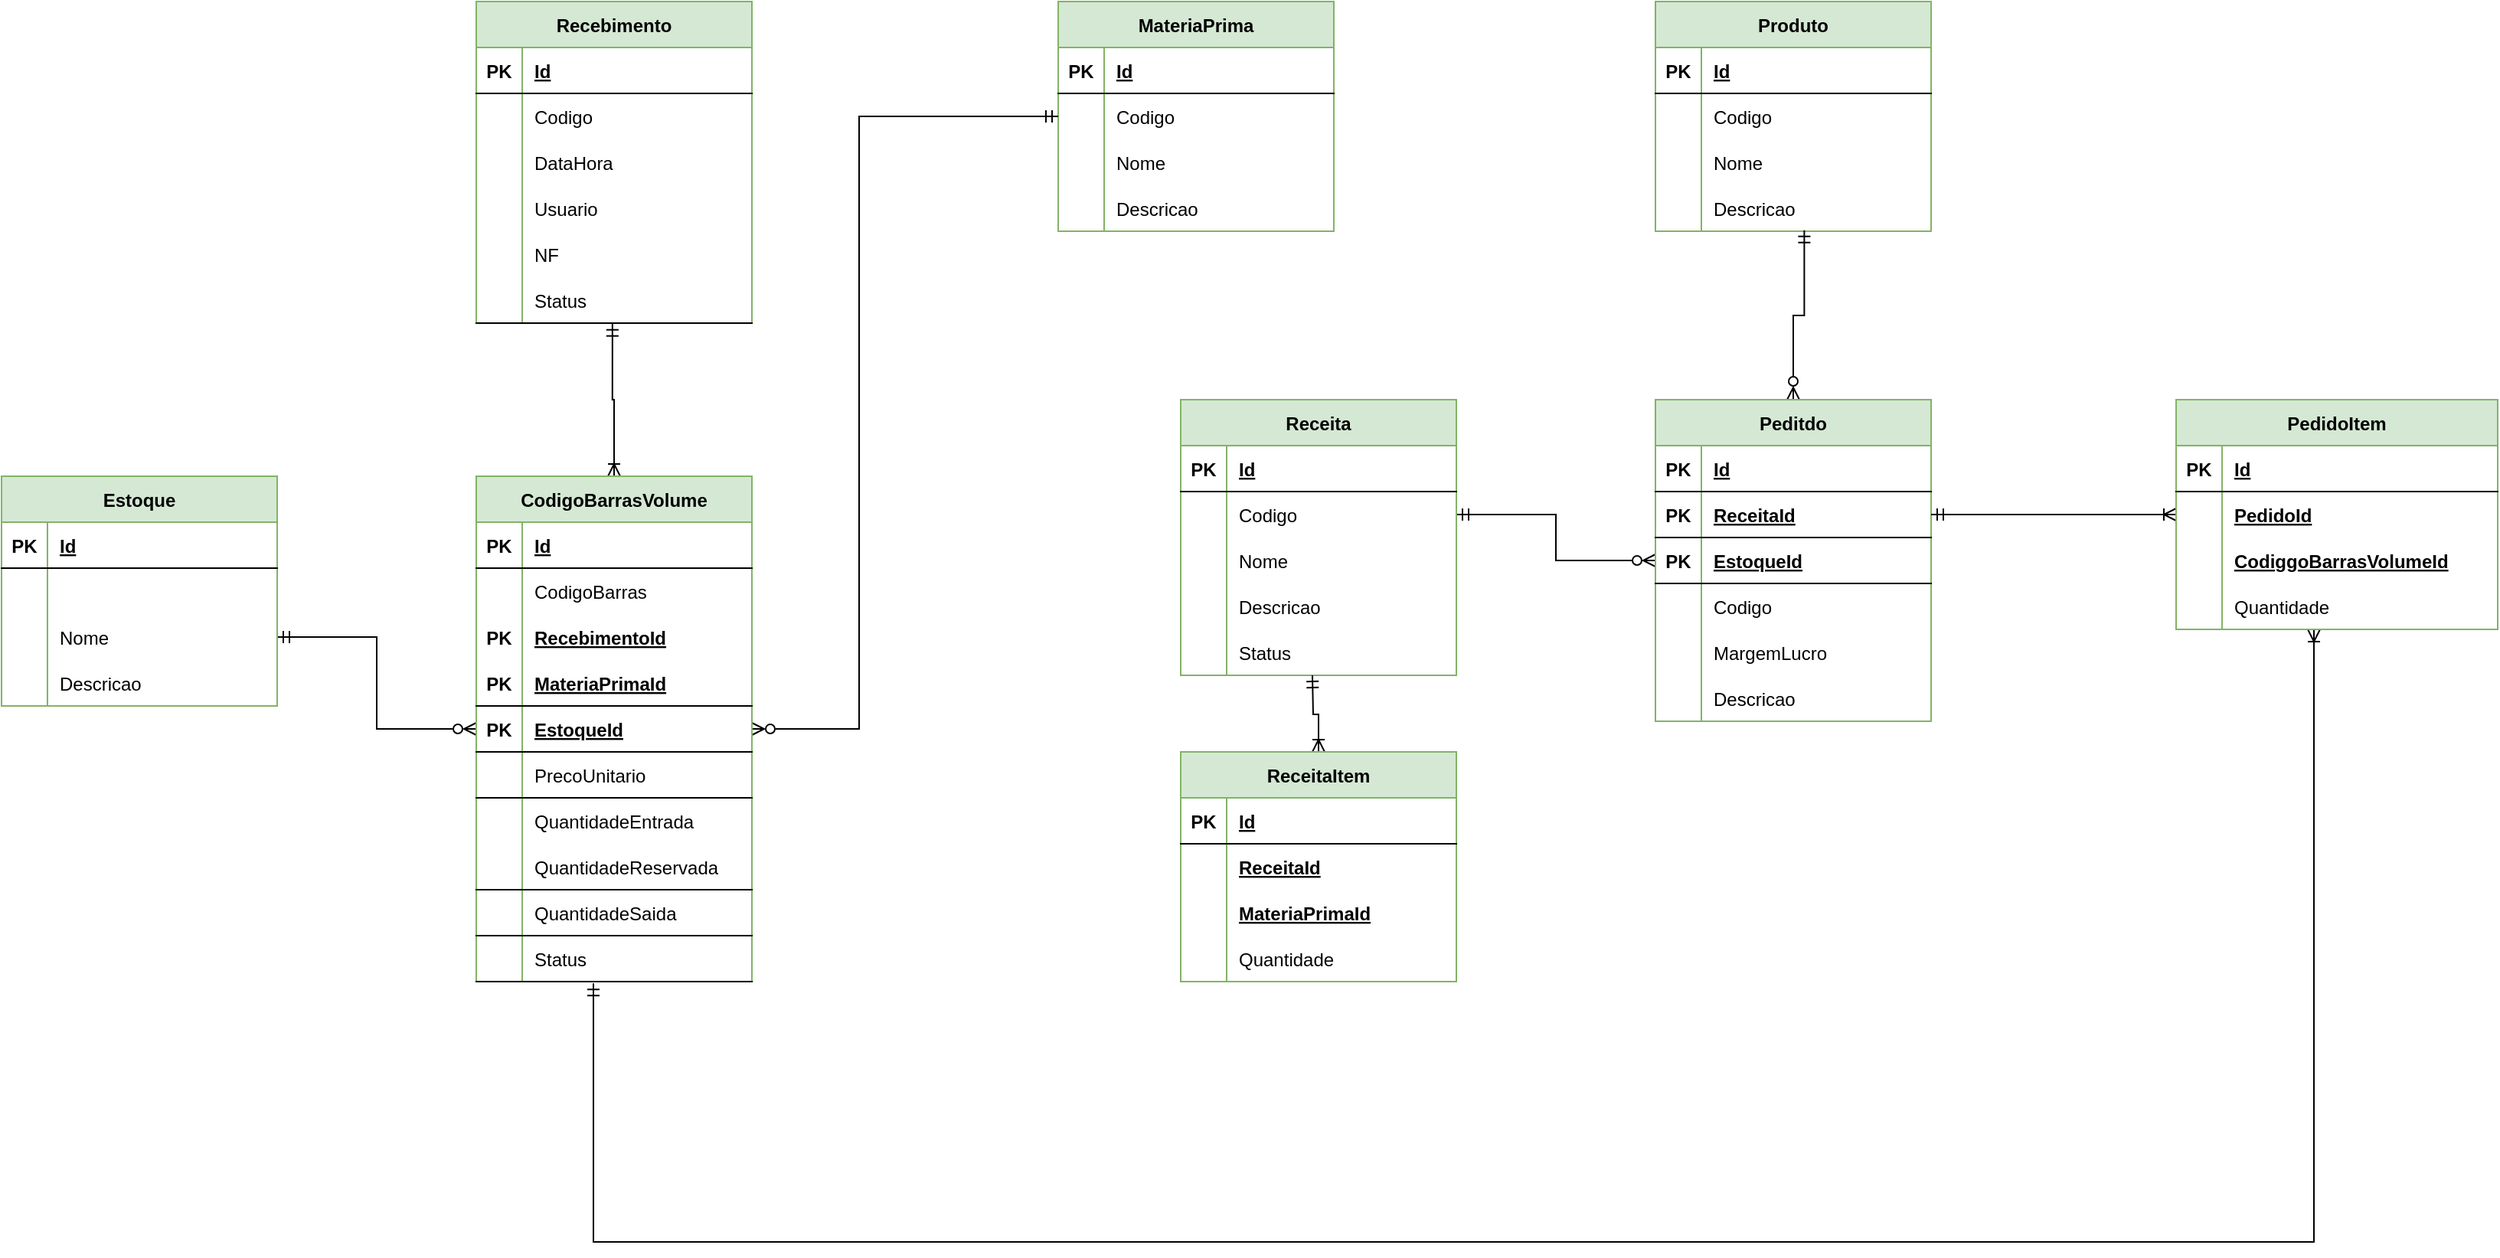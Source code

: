 <mxfile version="20.8.10" type="device"><diagram name="Página-1" id="OCZ-7XqO5Whtsi0LGMfR"><mxGraphModel dx="1816" dy="582" grid="1" gridSize="10" guides="1" tooltips="1" connect="1" arrows="1" fold="1" page="1" pageScale="1" pageWidth="827" pageHeight="1169" math="0" shadow="0"><root><mxCell id="0"/><mxCell id="1" parent="0"/><mxCell id="h-wxwHhQDSW0hP_2C2gM-2" value="MateriaPrima" style="shape=table;startSize=30;container=1;collapsible=1;childLayout=tableLayout;fixedRows=1;rowLines=0;fontStyle=1;align=center;resizeLast=1;fillColor=#d5e8d4;strokeColor=#82b366;" vertex="1" parent="1"><mxGeometry x="40" y="200" width="180" height="150" as="geometry"/></mxCell><mxCell id="h-wxwHhQDSW0hP_2C2gM-3" value="" style="shape=tableRow;horizontal=0;startSize=0;swimlaneHead=0;swimlaneBody=0;fillColor=none;collapsible=0;dropTarget=0;points=[[0,0.5],[1,0.5]];portConstraint=eastwest;top=0;left=0;right=0;bottom=1;" vertex="1" parent="h-wxwHhQDSW0hP_2C2gM-2"><mxGeometry y="30" width="180" height="30" as="geometry"/></mxCell><mxCell id="h-wxwHhQDSW0hP_2C2gM-4" value="PK" style="shape=partialRectangle;connectable=0;fillColor=none;top=0;left=0;bottom=0;right=0;fontStyle=1;overflow=hidden;" vertex="1" parent="h-wxwHhQDSW0hP_2C2gM-3"><mxGeometry width="30" height="30" as="geometry"><mxRectangle width="30" height="30" as="alternateBounds"/></mxGeometry></mxCell><mxCell id="h-wxwHhQDSW0hP_2C2gM-5" value="Id" style="shape=partialRectangle;connectable=0;fillColor=none;top=0;left=0;bottom=0;right=0;align=left;spacingLeft=6;fontStyle=5;overflow=hidden;" vertex="1" parent="h-wxwHhQDSW0hP_2C2gM-3"><mxGeometry x="30" width="150" height="30" as="geometry"><mxRectangle width="150" height="30" as="alternateBounds"/></mxGeometry></mxCell><mxCell id="h-wxwHhQDSW0hP_2C2gM-6" value="" style="shape=tableRow;horizontal=0;startSize=0;swimlaneHead=0;swimlaneBody=0;fillColor=none;collapsible=0;dropTarget=0;points=[[0,0.5],[1,0.5]];portConstraint=eastwest;top=0;left=0;right=0;bottom=0;" vertex="1" parent="h-wxwHhQDSW0hP_2C2gM-2"><mxGeometry y="60" width="180" height="30" as="geometry"/></mxCell><mxCell id="h-wxwHhQDSW0hP_2C2gM-7" value="" style="shape=partialRectangle;connectable=0;fillColor=none;top=0;left=0;bottom=0;right=0;editable=1;overflow=hidden;" vertex="1" parent="h-wxwHhQDSW0hP_2C2gM-6"><mxGeometry width="30" height="30" as="geometry"><mxRectangle width="30" height="30" as="alternateBounds"/></mxGeometry></mxCell><mxCell id="h-wxwHhQDSW0hP_2C2gM-8" value="Codigo" style="shape=partialRectangle;connectable=0;fillColor=none;top=0;left=0;bottom=0;right=0;align=left;spacingLeft=6;overflow=hidden;" vertex="1" parent="h-wxwHhQDSW0hP_2C2gM-6"><mxGeometry x="30" width="150" height="30" as="geometry"><mxRectangle width="150" height="30" as="alternateBounds"/></mxGeometry></mxCell><mxCell id="h-wxwHhQDSW0hP_2C2gM-9" value="" style="shape=tableRow;horizontal=0;startSize=0;swimlaneHead=0;swimlaneBody=0;fillColor=none;collapsible=0;dropTarget=0;points=[[0,0.5],[1,0.5]];portConstraint=eastwest;top=0;left=0;right=0;bottom=0;" vertex="1" parent="h-wxwHhQDSW0hP_2C2gM-2"><mxGeometry y="90" width="180" height="30" as="geometry"/></mxCell><mxCell id="h-wxwHhQDSW0hP_2C2gM-10" value="" style="shape=partialRectangle;connectable=0;fillColor=none;top=0;left=0;bottom=0;right=0;editable=1;overflow=hidden;" vertex="1" parent="h-wxwHhQDSW0hP_2C2gM-9"><mxGeometry width="30" height="30" as="geometry"><mxRectangle width="30" height="30" as="alternateBounds"/></mxGeometry></mxCell><mxCell id="h-wxwHhQDSW0hP_2C2gM-11" value="Nome" style="shape=partialRectangle;connectable=0;fillColor=none;top=0;left=0;bottom=0;right=0;align=left;spacingLeft=6;overflow=hidden;" vertex="1" parent="h-wxwHhQDSW0hP_2C2gM-9"><mxGeometry x="30" width="150" height="30" as="geometry"><mxRectangle width="150" height="30" as="alternateBounds"/></mxGeometry></mxCell><mxCell id="h-wxwHhQDSW0hP_2C2gM-12" value="" style="shape=tableRow;horizontal=0;startSize=0;swimlaneHead=0;swimlaneBody=0;fillColor=none;collapsible=0;dropTarget=0;points=[[0,0.5],[1,0.5]];portConstraint=eastwest;top=0;left=0;right=0;bottom=0;" vertex="1" parent="h-wxwHhQDSW0hP_2C2gM-2"><mxGeometry y="120" width="180" height="30" as="geometry"/></mxCell><mxCell id="h-wxwHhQDSW0hP_2C2gM-13" value="" style="shape=partialRectangle;connectable=0;fillColor=none;top=0;left=0;bottom=0;right=0;editable=1;overflow=hidden;" vertex="1" parent="h-wxwHhQDSW0hP_2C2gM-12"><mxGeometry width="30" height="30" as="geometry"><mxRectangle width="30" height="30" as="alternateBounds"/></mxGeometry></mxCell><mxCell id="h-wxwHhQDSW0hP_2C2gM-14" value="Descricao" style="shape=partialRectangle;connectable=0;fillColor=none;top=0;left=0;bottom=0;right=0;align=left;spacingLeft=6;overflow=hidden;" vertex="1" parent="h-wxwHhQDSW0hP_2C2gM-12"><mxGeometry x="30" width="150" height="30" as="geometry"><mxRectangle width="150" height="30" as="alternateBounds"/></mxGeometry></mxCell><mxCell id="h-wxwHhQDSW0hP_2C2gM-15" value="Produto" style="shape=table;startSize=30;container=1;collapsible=1;childLayout=tableLayout;fixedRows=1;rowLines=0;fontStyle=1;align=center;resizeLast=1;fillColor=#d5e8d4;strokeColor=#82b366;" vertex="1" parent="1"><mxGeometry x="430" y="200" width="180" height="150" as="geometry"/></mxCell><mxCell id="h-wxwHhQDSW0hP_2C2gM-16" value="" style="shape=tableRow;horizontal=0;startSize=0;swimlaneHead=0;swimlaneBody=0;fillColor=none;collapsible=0;dropTarget=0;points=[[0,0.5],[1,0.5]];portConstraint=eastwest;top=0;left=0;right=0;bottom=1;" vertex="1" parent="h-wxwHhQDSW0hP_2C2gM-15"><mxGeometry y="30" width="180" height="30" as="geometry"/></mxCell><mxCell id="h-wxwHhQDSW0hP_2C2gM-17" value="PK" style="shape=partialRectangle;connectable=0;fillColor=none;top=0;left=0;bottom=0;right=0;fontStyle=1;overflow=hidden;" vertex="1" parent="h-wxwHhQDSW0hP_2C2gM-16"><mxGeometry width="30" height="30" as="geometry"><mxRectangle width="30" height="30" as="alternateBounds"/></mxGeometry></mxCell><mxCell id="h-wxwHhQDSW0hP_2C2gM-18" value="Id" style="shape=partialRectangle;connectable=0;fillColor=none;top=0;left=0;bottom=0;right=0;align=left;spacingLeft=6;fontStyle=5;overflow=hidden;" vertex="1" parent="h-wxwHhQDSW0hP_2C2gM-16"><mxGeometry x="30" width="150" height="30" as="geometry"><mxRectangle width="150" height="30" as="alternateBounds"/></mxGeometry></mxCell><mxCell id="h-wxwHhQDSW0hP_2C2gM-19" value="" style="shape=tableRow;horizontal=0;startSize=0;swimlaneHead=0;swimlaneBody=0;fillColor=none;collapsible=0;dropTarget=0;points=[[0,0.5],[1,0.5]];portConstraint=eastwest;top=0;left=0;right=0;bottom=0;" vertex="1" parent="h-wxwHhQDSW0hP_2C2gM-15"><mxGeometry y="60" width="180" height="30" as="geometry"/></mxCell><mxCell id="h-wxwHhQDSW0hP_2C2gM-20" value="" style="shape=partialRectangle;connectable=0;fillColor=none;top=0;left=0;bottom=0;right=0;editable=1;overflow=hidden;" vertex="1" parent="h-wxwHhQDSW0hP_2C2gM-19"><mxGeometry width="30" height="30" as="geometry"><mxRectangle width="30" height="30" as="alternateBounds"/></mxGeometry></mxCell><mxCell id="h-wxwHhQDSW0hP_2C2gM-21" value="Codigo" style="shape=partialRectangle;connectable=0;fillColor=none;top=0;left=0;bottom=0;right=0;align=left;spacingLeft=6;overflow=hidden;" vertex="1" parent="h-wxwHhQDSW0hP_2C2gM-19"><mxGeometry x="30" width="150" height="30" as="geometry"><mxRectangle width="150" height="30" as="alternateBounds"/></mxGeometry></mxCell><mxCell id="h-wxwHhQDSW0hP_2C2gM-22" value="" style="shape=tableRow;horizontal=0;startSize=0;swimlaneHead=0;swimlaneBody=0;fillColor=none;collapsible=0;dropTarget=0;points=[[0,0.5],[1,0.5]];portConstraint=eastwest;top=0;left=0;right=0;bottom=0;" vertex="1" parent="h-wxwHhQDSW0hP_2C2gM-15"><mxGeometry y="90" width="180" height="30" as="geometry"/></mxCell><mxCell id="h-wxwHhQDSW0hP_2C2gM-23" value="" style="shape=partialRectangle;connectable=0;fillColor=none;top=0;left=0;bottom=0;right=0;editable=1;overflow=hidden;" vertex="1" parent="h-wxwHhQDSW0hP_2C2gM-22"><mxGeometry width="30" height="30" as="geometry"><mxRectangle width="30" height="30" as="alternateBounds"/></mxGeometry></mxCell><mxCell id="h-wxwHhQDSW0hP_2C2gM-24" value="Nome" style="shape=partialRectangle;connectable=0;fillColor=none;top=0;left=0;bottom=0;right=0;align=left;spacingLeft=6;overflow=hidden;" vertex="1" parent="h-wxwHhQDSW0hP_2C2gM-22"><mxGeometry x="30" width="150" height="30" as="geometry"><mxRectangle width="150" height="30" as="alternateBounds"/></mxGeometry></mxCell><mxCell id="h-wxwHhQDSW0hP_2C2gM-25" value="" style="shape=tableRow;horizontal=0;startSize=0;swimlaneHead=0;swimlaneBody=0;fillColor=none;collapsible=0;dropTarget=0;points=[[0,0.5],[1,0.5]];portConstraint=eastwest;top=0;left=0;right=0;bottom=0;" vertex="1" parent="h-wxwHhQDSW0hP_2C2gM-15"><mxGeometry y="120" width="180" height="30" as="geometry"/></mxCell><mxCell id="h-wxwHhQDSW0hP_2C2gM-26" value="" style="shape=partialRectangle;connectable=0;fillColor=none;top=0;left=0;bottom=0;right=0;editable=1;overflow=hidden;" vertex="1" parent="h-wxwHhQDSW0hP_2C2gM-25"><mxGeometry width="30" height="30" as="geometry"><mxRectangle width="30" height="30" as="alternateBounds"/></mxGeometry></mxCell><mxCell id="h-wxwHhQDSW0hP_2C2gM-27" value="Descricao" style="shape=partialRectangle;connectable=0;fillColor=none;top=0;left=0;bottom=0;right=0;align=left;spacingLeft=6;overflow=hidden;" vertex="1" parent="h-wxwHhQDSW0hP_2C2gM-25"><mxGeometry x="30" width="150" height="30" as="geometry"><mxRectangle width="150" height="30" as="alternateBounds"/></mxGeometry></mxCell><mxCell id="h-wxwHhQDSW0hP_2C2gM-41" style="edgeStyle=orthogonalEdgeStyle;rounded=0;orthogonalLoop=1;jettySize=auto;html=1;entryX=0.54;entryY=0.978;entryDx=0;entryDy=0;entryPerimeter=0;endArrow=ERmandOne;endFill=0;startArrow=ERzeroToMany;startFill=0;" edge="1" parent="1" source="h-wxwHhQDSW0hP_2C2gM-28" target="h-wxwHhQDSW0hP_2C2gM-25"><mxGeometry relative="1" as="geometry"/></mxCell><mxCell id="h-wxwHhQDSW0hP_2C2gM-210" style="edgeStyle=orthogonalEdgeStyle;rounded=0;orthogonalLoop=1;jettySize=auto;html=1;entryX=1;entryY=0.5;entryDx=0;entryDy=0;startArrow=ERzeroToMany;startFill=0;endArrow=ERmandOne;endFill=0;" edge="1" parent="1" source="h-wxwHhQDSW0hP_2C2gM-28" target="h-wxwHhQDSW0hP_2C2gM-77"><mxGeometry relative="1" as="geometry"/></mxCell><mxCell id="h-wxwHhQDSW0hP_2C2gM-28" value="Peditdo" style="shape=table;startSize=30;container=1;collapsible=1;childLayout=tableLayout;fixedRows=1;rowLines=0;fontStyle=1;align=center;resizeLast=1;fillColor=#d5e8d4;strokeColor=#82b366;" vertex="1" parent="1"><mxGeometry x="430" y="460" width="180" height="210" as="geometry"/></mxCell><mxCell id="h-wxwHhQDSW0hP_2C2gM-29" value="" style="shape=tableRow;horizontal=0;startSize=0;swimlaneHead=0;swimlaneBody=0;fillColor=none;collapsible=0;dropTarget=0;points=[[0,0.5],[1,0.5]];portConstraint=eastwest;top=0;left=0;right=0;bottom=1;" vertex="1" parent="h-wxwHhQDSW0hP_2C2gM-28"><mxGeometry y="30" width="180" height="30" as="geometry"/></mxCell><mxCell id="h-wxwHhQDSW0hP_2C2gM-30" value="PK" style="shape=partialRectangle;connectable=0;fillColor=none;top=0;left=0;bottom=0;right=0;fontStyle=1;overflow=hidden;" vertex="1" parent="h-wxwHhQDSW0hP_2C2gM-29"><mxGeometry width="30" height="30" as="geometry"><mxRectangle width="30" height="30" as="alternateBounds"/></mxGeometry></mxCell><mxCell id="h-wxwHhQDSW0hP_2C2gM-31" value="Id" style="shape=partialRectangle;connectable=0;fillColor=none;top=0;left=0;bottom=0;right=0;align=left;spacingLeft=6;fontStyle=5;overflow=hidden;" vertex="1" parent="h-wxwHhQDSW0hP_2C2gM-29"><mxGeometry x="30" width="150" height="30" as="geometry"><mxRectangle width="150" height="30" as="alternateBounds"/></mxGeometry></mxCell><mxCell id="h-wxwHhQDSW0hP_2C2gM-207" value="" style="shape=tableRow;horizontal=0;startSize=0;swimlaneHead=0;swimlaneBody=0;fillColor=none;collapsible=0;dropTarget=0;points=[[0,0.5],[1,0.5]];portConstraint=eastwest;top=0;left=0;right=0;bottom=1;" vertex="1" parent="h-wxwHhQDSW0hP_2C2gM-28"><mxGeometry y="60" width="180" height="30" as="geometry"/></mxCell><mxCell id="h-wxwHhQDSW0hP_2C2gM-208" value="PK" style="shape=partialRectangle;connectable=0;fillColor=none;top=0;left=0;bottom=0;right=0;fontStyle=1;overflow=hidden;" vertex="1" parent="h-wxwHhQDSW0hP_2C2gM-207"><mxGeometry width="30" height="30" as="geometry"><mxRectangle width="30" height="30" as="alternateBounds"/></mxGeometry></mxCell><mxCell id="h-wxwHhQDSW0hP_2C2gM-209" value="ReceitaId" style="shape=partialRectangle;connectable=0;fillColor=none;top=0;left=0;bottom=0;right=0;align=left;spacingLeft=6;fontStyle=5;overflow=hidden;" vertex="1" parent="h-wxwHhQDSW0hP_2C2gM-207"><mxGeometry x="30" width="150" height="30" as="geometry"><mxRectangle width="150" height="30" as="alternateBounds"/></mxGeometry></mxCell><mxCell id="h-wxwHhQDSW0hP_2C2gM-212" value="" style="shape=tableRow;horizontal=0;startSize=0;swimlaneHead=0;swimlaneBody=0;fillColor=none;collapsible=0;dropTarget=0;points=[[0,0.5],[1,0.5]];portConstraint=eastwest;top=0;left=0;right=0;bottom=1;" vertex="1" parent="h-wxwHhQDSW0hP_2C2gM-28"><mxGeometry y="90" width="180" height="30" as="geometry"/></mxCell><mxCell id="h-wxwHhQDSW0hP_2C2gM-213" value="PK" style="shape=partialRectangle;connectable=0;fillColor=none;top=0;left=0;bottom=0;right=0;fontStyle=1;overflow=hidden;" vertex="1" parent="h-wxwHhQDSW0hP_2C2gM-212"><mxGeometry width="30" height="30" as="geometry"><mxRectangle width="30" height="30" as="alternateBounds"/></mxGeometry></mxCell><mxCell id="h-wxwHhQDSW0hP_2C2gM-214" value="EstoqueId" style="shape=partialRectangle;connectable=0;fillColor=none;top=0;left=0;bottom=0;right=0;align=left;spacingLeft=6;fontStyle=5;overflow=hidden;" vertex="1" parent="h-wxwHhQDSW0hP_2C2gM-212"><mxGeometry x="30" width="150" height="30" as="geometry"><mxRectangle width="150" height="30" as="alternateBounds"/></mxGeometry></mxCell><mxCell id="h-wxwHhQDSW0hP_2C2gM-32" value="" style="shape=tableRow;horizontal=0;startSize=0;swimlaneHead=0;swimlaneBody=0;fillColor=none;collapsible=0;dropTarget=0;points=[[0,0.5],[1,0.5]];portConstraint=eastwest;top=0;left=0;right=0;bottom=0;" vertex="1" parent="h-wxwHhQDSW0hP_2C2gM-28"><mxGeometry y="120" width="180" height="30" as="geometry"/></mxCell><mxCell id="h-wxwHhQDSW0hP_2C2gM-33" value="" style="shape=partialRectangle;connectable=0;fillColor=none;top=0;left=0;bottom=0;right=0;editable=1;overflow=hidden;" vertex="1" parent="h-wxwHhQDSW0hP_2C2gM-32"><mxGeometry width="30" height="30" as="geometry"><mxRectangle width="30" height="30" as="alternateBounds"/></mxGeometry></mxCell><mxCell id="h-wxwHhQDSW0hP_2C2gM-34" value="Codigo" style="shape=partialRectangle;connectable=0;fillColor=none;top=0;left=0;bottom=0;right=0;align=left;spacingLeft=6;overflow=hidden;" vertex="1" parent="h-wxwHhQDSW0hP_2C2gM-32"><mxGeometry x="30" width="150" height="30" as="geometry"><mxRectangle width="150" height="30" as="alternateBounds"/></mxGeometry></mxCell><mxCell id="h-wxwHhQDSW0hP_2C2gM-35" value="" style="shape=tableRow;horizontal=0;startSize=0;swimlaneHead=0;swimlaneBody=0;fillColor=none;collapsible=0;dropTarget=0;points=[[0,0.5],[1,0.5]];portConstraint=eastwest;top=0;left=0;right=0;bottom=0;" vertex="1" parent="h-wxwHhQDSW0hP_2C2gM-28"><mxGeometry y="150" width="180" height="30" as="geometry"/></mxCell><mxCell id="h-wxwHhQDSW0hP_2C2gM-36" value="" style="shape=partialRectangle;connectable=0;fillColor=none;top=0;left=0;bottom=0;right=0;editable=1;overflow=hidden;" vertex="1" parent="h-wxwHhQDSW0hP_2C2gM-35"><mxGeometry width="30" height="30" as="geometry"><mxRectangle width="30" height="30" as="alternateBounds"/></mxGeometry></mxCell><mxCell id="h-wxwHhQDSW0hP_2C2gM-37" value="MargemLucro" style="shape=partialRectangle;connectable=0;fillColor=none;top=0;left=0;bottom=0;right=0;align=left;spacingLeft=6;overflow=hidden;" vertex="1" parent="h-wxwHhQDSW0hP_2C2gM-35"><mxGeometry x="30" width="150" height="30" as="geometry"><mxRectangle width="150" height="30" as="alternateBounds"/></mxGeometry></mxCell><mxCell id="h-wxwHhQDSW0hP_2C2gM-38" value="" style="shape=tableRow;horizontal=0;startSize=0;swimlaneHead=0;swimlaneBody=0;fillColor=none;collapsible=0;dropTarget=0;points=[[0,0.5],[1,0.5]];portConstraint=eastwest;top=0;left=0;right=0;bottom=0;" vertex="1" parent="h-wxwHhQDSW0hP_2C2gM-28"><mxGeometry y="180" width="180" height="30" as="geometry"/></mxCell><mxCell id="h-wxwHhQDSW0hP_2C2gM-39" value="" style="shape=partialRectangle;connectable=0;fillColor=none;top=0;left=0;bottom=0;right=0;editable=1;overflow=hidden;" vertex="1" parent="h-wxwHhQDSW0hP_2C2gM-38"><mxGeometry width="30" height="30" as="geometry"><mxRectangle width="30" height="30" as="alternateBounds"/></mxGeometry></mxCell><mxCell id="h-wxwHhQDSW0hP_2C2gM-40" value="Descricao" style="shape=partialRectangle;connectable=0;fillColor=none;top=0;left=0;bottom=0;right=0;align=left;spacingLeft=6;overflow=hidden;" vertex="1" parent="h-wxwHhQDSW0hP_2C2gM-38"><mxGeometry x="30" width="150" height="30" as="geometry"><mxRectangle width="150" height="30" as="alternateBounds"/></mxGeometry></mxCell><mxCell id="h-wxwHhQDSW0hP_2C2gM-216" style="edgeStyle=orthogonalEdgeStyle;rounded=0;orthogonalLoop=1;jettySize=auto;html=1;startArrow=ERoneToMany;startFill=0;endArrow=ERmandOne;endFill=0;" edge="1" parent="1" source="h-wxwHhQDSW0hP_2C2gM-43" target="h-wxwHhQDSW0hP_2C2gM-207"><mxGeometry relative="1" as="geometry"/></mxCell><mxCell id="h-wxwHhQDSW0hP_2C2gM-217" style="edgeStyle=orthogonalEdgeStyle;rounded=0;orthogonalLoop=1;jettySize=auto;html=1;entryX=0.425;entryY=1.037;entryDx=0;entryDy=0;entryPerimeter=0;startArrow=ERoneToMany;startFill=0;endArrow=ERmandOne;endFill=0;" edge="1" parent="1" source="h-wxwHhQDSW0hP_2C2gM-43" target="h-wxwHhQDSW0hP_2C2gM-119"><mxGeometry relative="1" as="geometry"><Array as="points"><mxPoint x="860" y="1010"/><mxPoint x="-264" y="1010"/></Array></mxGeometry></mxCell><mxCell id="h-wxwHhQDSW0hP_2C2gM-43" value="PedidoItem" style="shape=table;startSize=30;container=1;collapsible=1;childLayout=tableLayout;fixedRows=1;rowLines=0;fontStyle=1;align=center;resizeLast=1;fillColor=#d5e8d4;strokeColor=#82b366;" vertex="1" parent="1"><mxGeometry x="770" y="460" width="210" height="150" as="geometry"/></mxCell><mxCell id="h-wxwHhQDSW0hP_2C2gM-44" value="" style="shape=tableRow;horizontal=0;startSize=0;swimlaneHead=0;swimlaneBody=0;fillColor=none;collapsible=0;dropTarget=0;points=[[0,0.5],[1,0.5]];portConstraint=eastwest;top=0;left=0;right=0;bottom=1;" vertex="1" parent="h-wxwHhQDSW0hP_2C2gM-43"><mxGeometry y="30" width="210" height="30" as="geometry"/></mxCell><mxCell id="h-wxwHhQDSW0hP_2C2gM-45" value="PK" style="shape=partialRectangle;connectable=0;fillColor=none;top=0;left=0;bottom=0;right=0;fontStyle=1;overflow=hidden;" vertex="1" parent="h-wxwHhQDSW0hP_2C2gM-44"><mxGeometry width="30" height="30" as="geometry"><mxRectangle width="30" height="30" as="alternateBounds"/></mxGeometry></mxCell><mxCell id="h-wxwHhQDSW0hP_2C2gM-46" value="Id" style="shape=partialRectangle;connectable=0;fillColor=none;top=0;left=0;bottom=0;right=0;align=left;spacingLeft=6;fontStyle=5;overflow=hidden;" vertex="1" parent="h-wxwHhQDSW0hP_2C2gM-44"><mxGeometry x="30" width="180" height="30" as="geometry"><mxRectangle width="180" height="30" as="alternateBounds"/></mxGeometry></mxCell><mxCell id="h-wxwHhQDSW0hP_2C2gM-47" value="" style="shape=tableRow;horizontal=0;startSize=0;swimlaneHead=0;swimlaneBody=0;fillColor=none;collapsible=0;dropTarget=0;points=[[0,0.5],[1,0.5]];portConstraint=eastwest;top=0;left=0;right=0;bottom=0;" vertex="1" parent="h-wxwHhQDSW0hP_2C2gM-43"><mxGeometry y="60" width="210" height="30" as="geometry"/></mxCell><mxCell id="h-wxwHhQDSW0hP_2C2gM-48" value="" style="shape=partialRectangle;connectable=0;fillColor=none;top=0;left=0;bottom=0;right=0;editable=1;overflow=hidden;" vertex="1" parent="h-wxwHhQDSW0hP_2C2gM-47"><mxGeometry width="30" height="30" as="geometry"><mxRectangle width="30" height="30" as="alternateBounds"/></mxGeometry></mxCell><mxCell id="h-wxwHhQDSW0hP_2C2gM-49" value="PedidoId" style="shape=partialRectangle;connectable=0;fillColor=none;top=0;left=0;bottom=0;right=0;align=left;spacingLeft=6;overflow=hidden;fontStyle=5" vertex="1" parent="h-wxwHhQDSW0hP_2C2gM-47"><mxGeometry x="30" width="180" height="30" as="geometry"><mxRectangle width="180" height="30" as="alternateBounds"/></mxGeometry></mxCell><mxCell id="h-wxwHhQDSW0hP_2C2gM-50" value="" style="shape=tableRow;horizontal=0;startSize=0;swimlaneHead=0;swimlaneBody=0;fillColor=none;collapsible=0;dropTarget=0;points=[[0,0.5],[1,0.5]];portConstraint=eastwest;top=0;left=0;right=0;bottom=0;" vertex="1" parent="h-wxwHhQDSW0hP_2C2gM-43"><mxGeometry y="90" width="210" height="30" as="geometry"/></mxCell><mxCell id="h-wxwHhQDSW0hP_2C2gM-51" value="" style="shape=partialRectangle;connectable=0;fillColor=none;top=0;left=0;bottom=0;right=0;editable=1;overflow=hidden;" vertex="1" parent="h-wxwHhQDSW0hP_2C2gM-50"><mxGeometry width="30" height="30" as="geometry"><mxRectangle width="30" height="30" as="alternateBounds"/></mxGeometry></mxCell><mxCell id="h-wxwHhQDSW0hP_2C2gM-52" value="CodiggoBarrasVolumeId" style="shape=partialRectangle;connectable=0;fillColor=none;top=0;left=0;bottom=0;right=0;align=left;spacingLeft=6;overflow=hidden;fontStyle=5" vertex="1" parent="h-wxwHhQDSW0hP_2C2gM-50"><mxGeometry x="30" width="180" height="30" as="geometry"><mxRectangle width="180" height="30" as="alternateBounds"/></mxGeometry></mxCell><mxCell id="h-wxwHhQDSW0hP_2C2gM-53" value="" style="shape=tableRow;horizontal=0;startSize=0;swimlaneHead=0;swimlaneBody=0;fillColor=none;collapsible=0;dropTarget=0;points=[[0,0.5],[1,0.5]];portConstraint=eastwest;top=0;left=0;right=0;bottom=0;" vertex="1" parent="h-wxwHhQDSW0hP_2C2gM-43"><mxGeometry y="120" width="210" height="30" as="geometry"/></mxCell><mxCell id="h-wxwHhQDSW0hP_2C2gM-54" value="" style="shape=partialRectangle;connectable=0;fillColor=none;top=0;left=0;bottom=0;right=0;editable=1;overflow=hidden;" vertex="1" parent="h-wxwHhQDSW0hP_2C2gM-53"><mxGeometry width="30" height="30" as="geometry"><mxRectangle width="30" height="30" as="alternateBounds"/></mxGeometry></mxCell><mxCell id="h-wxwHhQDSW0hP_2C2gM-55" value="Quantidade" style="shape=partialRectangle;connectable=0;fillColor=none;top=0;left=0;bottom=0;right=0;align=left;spacingLeft=6;overflow=hidden;" vertex="1" parent="h-wxwHhQDSW0hP_2C2gM-53"><mxGeometry x="30" width="180" height="30" as="geometry"><mxRectangle width="180" height="30" as="alternateBounds"/></mxGeometry></mxCell><mxCell id="h-wxwHhQDSW0hP_2C2gM-60" value="Recebimento" style="shape=table;startSize=30;container=1;collapsible=1;childLayout=tableLayout;fixedRows=1;rowLines=0;fontStyle=1;align=center;resizeLast=1;fillColor=#d5e8d4;strokeColor=#82b366;" vertex="1" parent="1"><mxGeometry x="-340" y="200" width="180" height="210" as="geometry"><mxRectangle x="-340" y="200" width="120" height="30" as="alternateBounds"/></mxGeometry></mxCell><mxCell id="h-wxwHhQDSW0hP_2C2gM-61" value="" style="shape=tableRow;horizontal=0;startSize=0;swimlaneHead=0;swimlaneBody=0;fillColor=none;collapsible=0;dropTarget=0;points=[[0,0.5],[1,0.5]];portConstraint=eastwest;top=0;left=0;right=0;bottom=1;" vertex="1" parent="h-wxwHhQDSW0hP_2C2gM-60"><mxGeometry y="30" width="180" height="30" as="geometry"/></mxCell><mxCell id="h-wxwHhQDSW0hP_2C2gM-62" value="PK" style="shape=partialRectangle;connectable=0;fillColor=none;top=0;left=0;bottom=0;right=0;fontStyle=1;overflow=hidden;" vertex="1" parent="h-wxwHhQDSW0hP_2C2gM-61"><mxGeometry width="30" height="30" as="geometry"><mxRectangle width="30" height="30" as="alternateBounds"/></mxGeometry></mxCell><mxCell id="h-wxwHhQDSW0hP_2C2gM-63" value="Id" style="shape=partialRectangle;connectable=0;fillColor=none;top=0;left=0;bottom=0;right=0;align=left;spacingLeft=6;fontStyle=5;overflow=hidden;" vertex="1" parent="h-wxwHhQDSW0hP_2C2gM-61"><mxGeometry x="30" width="150" height="30" as="geometry"><mxRectangle width="150" height="30" as="alternateBounds"/></mxGeometry></mxCell><mxCell id="h-wxwHhQDSW0hP_2C2gM-64" value="" style="shape=tableRow;horizontal=0;startSize=0;swimlaneHead=0;swimlaneBody=0;fillColor=none;collapsible=0;dropTarget=0;points=[[0,0.5],[1,0.5]];portConstraint=eastwest;top=0;left=0;right=0;bottom=0;" vertex="1" parent="h-wxwHhQDSW0hP_2C2gM-60"><mxGeometry y="60" width="180" height="30" as="geometry"/></mxCell><mxCell id="h-wxwHhQDSW0hP_2C2gM-65" value="" style="shape=partialRectangle;connectable=0;fillColor=none;top=0;left=0;bottom=0;right=0;editable=1;overflow=hidden;" vertex="1" parent="h-wxwHhQDSW0hP_2C2gM-64"><mxGeometry width="30" height="30" as="geometry"><mxRectangle width="30" height="30" as="alternateBounds"/></mxGeometry></mxCell><mxCell id="h-wxwHhQDSW0hP_2C2gM-66" value="Codigo" style="shape=partialRectangle;connectable=0;fillColor=none;top=0;left=0;bottom=0;right=0;align=left;spacingLeft=6;overflow=hidden;" vertex="1" parent="h-wxwHhQDSW0hP_2C2gM-64"><mxGeometry x="30" width="150" height="30" as="geometry"><mxRectangle width="150" height="30" as="alternateBounds"/></mxGeometry></mxCell><mxCell id="h-wxwHhQDSW0hP_2C2gM-67" value="" style="shape=tableRow;horizontal=0;startSize=0;swimlaneHead=0;swimlaneBody=0;fillColor=none;collapsible=0;dropTarget=0;points=[[0,0.5],[1,0.5]];portConstraint=eastwest;top=0;left=0;right=0;bottom=0;" vertex="1" parent="h-wxwHhQDSW0hP_2C2gM-60"><mxGeometry y="90" width="180" height="30" as="geometry"/></mxCell><mxCell id="h-wxwHhQDSW0hP_2C2gM-68" value="" style="shape=partialRectangle;connectable=0;fillColor=none;top=0;left=0;bottom=0;right=0;editable=1;overflow=hidden;" vertex="1" parent="h-wxwHhQDSW0hP_2C2gM-67"><mxGeometry width="30" height="30" as="geometry"><mxRectangle width="30" height="30" as="alternateBounds"/></mxGeometry></mxCell><mxCell id="h-wxwHhQDSW0hP_2C2gM-69" value="DataHora" style="shape=partialRectangle;connectable=0;fillColor=none;top=0;left=0;bottom=0;right=0;align=left;spacingLeft=6;overflow=hidden;" vertex="1" parent="h-wxwHhQDSW0hP_2C2gM-67"><mxGeometry x="30" width="150" height="30" as="geometry"><mxRectangle width="150" height="30" as="alternateBounds"/></mxGeometry></mxCell><mxCell id="h-wxwHhQDSW0hP_2C2gM-70" value="" style="shape=tableRow;horizontal=0;startSize=0;swimlaneHead=0;swimlaneBody=0;fillColor=none;collapsible=0;dropTarget=0;points=[[0,0.5],[1,0.5]];portConstraint=eastwest;top=0;left=0;right=0;bottom=0;" vertex="1" parent="h-wxwHhQDSW0hP_2C2gM-60"><mxGeometry y="120" width="180" height="30" as="geometry"/></mxCell><mxCell id="h-wxwHhQDSW0hP_2C2gM-71" value="" style="shape=partialRectangle;connectable=0;fillColor=none;top=0;left=0;bottom=0;right=0;editable=1;overflow=hidden;" vertex="1" parent="h-wxwHhQDSW0hP_2C2gM-70"><mxGeometry width="30" height="30" as="geometry"><mxRectangle width="30" height="30" as="alternateBounds"/></mxGeometry></mxCell><mxCell id="h-wxwHhQDSW0hP_2C2gM-72" value="Usuario" style="shape=partialRectangle;connectable=0;fillColor=none;top=0;left=0;bottom=0;right=0;align=left;spacingLeft=6;overflow=hidden;" vertex="1" parent="h-wxwHhQDSW0hP_2C2gM-70"><mxGeometry x="30" width="150" height="30" as="geometry"><mxRectangle width="150" height="30" as="alternateBounds"/></mxGeometry></mxCell><mxCell id="h-wxwHhQDSW0hP_2C2gM-127" value="" style="shape=tableRow;horizontal=0;startSize=0;swimlaneHead=0;swimlaneBody=0;fillColor=none;collapsible=0;dropTarget=0;points=[[0,0.5],[1,0.5]];portConstraint=eastwest;top=0;left=0;right=0;bottom=0;" vertex="1" parent="h-wxwHhQDSW0hP_2C2gM-60"><mxGeometry y="150" width="180" height="30" as="geometry"/></mxCell><mxCell id="h-wxwHhQDSW0hP_2C2gM-128" value="" style="shape=partialRectangle;connectable=0;fillColor=none;top=0;left=0;bottom=0;right=0;editable=1;overflow=hidden;" vertex="1" parent="h-wxwHhQDSW0hP_2C2gM-127"><mxGeometry width="30" height="30" as="geometry"><mxRectangle width="30" height="30" as="alternateBounds"/></mxGeometry></mxCell><mxCell id="h-wxwHhQDSW0hP_2C2gM-129" value="NF" style="shape=partialRectangle;connectable=0;fillColor=none;top=0;left=0;bottom=0;right=0;align=left;spacingLeft=6;overflow=hidden;" vertex="1" parent="h-wxwHhQDSW0hP_2C2gM-127"><mxGeometry x="30" width="150" height="30" as="geometry"><mxRectangle width="150" height="30" as="alternateBounds"/></mxGeometry></mxCell><mxCell id="h-wxwHhQDSW0hP_2C2gM-103" value="" style="shape=tableRow;horizontal=0;startSize=0;swimlaneHead=0;swimlaneBody=0;fillColor=none;collapsible=0;dropTarget=0;points=[[0,0.5],[1,0.5]];portConstraint=eastwest;top=0;left=0;right=0;bottom=1;" vertex="1" parent="h-wxwHhQDSW0hP_2C2gM-60"><mxGeometry y="180" width="180" height="30" as="geometry"/></mxCell><mxCell id="h-wxwHhQDSW0hP_2C2gM-104" value="" style="shape=partialRectangle;connectable=0;fillColor=none;top=0;left=0;bottom=0;right=0;fontStyle=1;overflow=hidden;" vertex="1" parent="h-wxwHhQDSW0hP_2C2gM-103"><mxGeometry width="30" height="30" as="geometry"><mxRectangle width="30" height="30" as="alternateBounds"/></mxGeometry></mxCell><mxCell id="h-wxwHhQDSW0hP_2C2gM-105" value="Status" style="shape=partialRectangle;connectable=0;fillColor=none;top=0;left=0;bottom=0;right=0;align=left;spacingLeft=6;fontStyle=0;overflow=hidden;" vertex="1" parent="h-wxwHhQDSW0hP_2C2gM-103"><mxGeometry x="30" width="150" height="30" as="geometry"><mxRectangle width="150" height="30" as="alternateBounds"/></mxGeometry></mxCell><mxCell id="h-wxwHhQDSW0hP_2C2gM-73" value="Receita" style="shape=table;startSize=30;container=1;collapsible=1;childLayout=tableLayout;fixedRows=1;rowLines=0;fontStyle=1;align=center;resizeLast=1;fillColor=#d5e8d4;strokeColor=#82b366;" vertex="1" parent="1"><mxGeometry x="120" y="460" width="180" height="180" as="geometry"/></mxCell><mxCell id="h-wxwHhQDSW0hP_2C2gM-74" value="" style="shape=tableRow;horizontal=0;startSize=0;swimlaneHead=0;swimlaneBody=0;fillColor=none;collapsible=0;dropTarget=0;points=[[0,0.5],[1,0.5]];portConstraint=eastwest;top=0;left=0;right=0;bottom=1;" vertex="1" parent="h-wxwHhQDSW0hP_2C2gM-73"><mxGeometry y="30" width="180" height="30" as="geometry"/></mxCell><mxCell id="h-wxwHhQDSW0hP_2C2gM-75" value="PK" style="shape=partialRectangle;connectable=0;fillColor=none;top=0;left=0;bottom=0;right=0;fontStyle=1;overflow=hidden;" vertex="1" parent="h-wxwHhQDSW0hP_2C2gM-74"><mxGeometry width="30" height="30" as="geometry"><mxRectangle width="30" height="30" as="alternateBounds"/></mxGeometry></mxCell><mxCell id="h-wxwHhQDSW0hP_2C2gM-76" value="Id" style="shape=partialRectangle;connectable=0;fillColor=none;top=0;left=0;bottom=0;right=0;align=left;spacingLeft=6;fontStyle=5;overflow=hidden;" vertex="1" parent="h-wxwHhQDSW0hP_2C2gM-74"><mxGeometry x="30" width="150" height="30" as="geometry"><mxRectangle width="150" height="30" as="alternateBounds"/></mxGeometry></mxCell><mxCell id="h-wxwHhQDSW0hP_2C2gM-77" value="" style="shape=tableRow;horizontal=0;startSize=0;swimlaneHead=0;swimlaneBody=0;fillColor=none;collapsible=0;dropTarget=0;points=[[0,0.5],[1,0.5]];portConstraint=eastwest;top=0;left=0;right=0;bottom=0;" vertex="1" parent="h-wxwHhQDSW0hP_2C2gM-73"><mxGeometry y="60" width="180" height="30" as="geometry"/></mxCell><mxCell id="h-wxwHhQDSW0hP_2C2gM-78" value="" style="shape=partialRectangle;connectable=0;fillColor=none;top=0;left=0;bottom=0;right=0;editable=1;overflow=hidden;" vertex="1" parent="h-wxwHhQDSW0hP_2C2gM-77"><mxGeometry width="30" height="30" as="geometry"><mxRectangle width="30" height="30" as="alternateBounds"/></mxGeometry></mxCell><mxCell id="h-wxwHhQDSW0hP_2C2gM-79" value="Codigo" style="shape=partialRectangle;connectable=0;fillColor=none;top=0;left=0;bottom=0;right=0;align=left;spacingLeft=6;overflow=hidden;" vertex="1" parent="h-wxwHhQDSW0hP_2C2gM-77"><mxGeometry x="30" width="150" height="30" as="geometry"><mxRectangle width="150" height="30" as="alternateBounds"/></mxGeometry></mxCell><mxCell id="h-wxwHhQDSW0hP_2C2gM-80" value="" style="shape=tableRow;horizontal=0;startSize=0;swimlaneHead=0;swimlaneBody=0;fillColor=none;collapsible=0;dropTarget=0;points=[[0,0.5],[1,0.5]];portConstraint=eastwest;top=0;left=0;right=0;bottom=0;" vertex="1" parent="h-wxwHhQDSW0hP_2C2gM-73"><mxGeometry y="90" width="180" height="30" as="geometry"/></mxCell><mxCell id="h-wxwHhQDSW0hP_2C2gM-81" value="" style="shape=partialRectangle;connectable=0;fillColor=none;top=0;left=0;bottom=0;right=0;editable=1;overflow=hidden;" vertex="1" parent="h-wxwHhQDSW0hP_2C2gM-80"><mxGeometry width="30" height="30" as="geometry"><mxRectangle width="30" height="30" as="alternateBounds"/></mxGeometry></mxCell><mxCell id="h-wxwHhQDSW0hP_2C2gM-82" value="Nome" style="shape=partialRectangle;connectable=0;fillColor=none;top=0;left=0;bottom=0;right=0;align=left;spacingLeft=6;overflow=hidden;" vertex="1" parent="h-wxwHhQDSW0hP_2C2gM-80"><mxGeometry x="30" width="150" height="30" as="geometry"><mxRectangle width="150" height="30" as="alternateBounds"/></mxGeometry></mxCell><mxCell id="h-wxwHhQDSW0hP_2C2gM-83" value="" style="shape=tableRow;horizontal=0;startSize=0;swimlaneHead=0;swimlaneBody=0;fillColor=none;collapsible=0;dropTarget=0;points=[[0,0.5],[1,0.5]];portConstraint=eastwest;top=0;left=0;right=0;bottom=0;" vertex="1" parent="h-wxwHhQDSW0hP_2C2gM-73"><mxGeometry y="120" width="180" height="30" as="geometry"/></mxCell><mxCell id="h-wxwHhQDSW0hP_2C2gM-84" value="" style="shape=partialRectangle;connectable=0;fillColor=none;top=0;left=0;bottom=0;right=0;editable=1;overflow=hidden;" vertex="1" parent="h-wxwHhQDSW0hP_2C2gM-83"><mxGeometry width="30" height="30" as="geometry"><mxRectangle width="30" height="30" as="alternateBounds"/></mxGeometry></mxCell><mxCell id="h-wxwHhQDSW0hP_2C2gM-85" value="Descricao" style="shape=partialRectangle;connectable=0;fillColor=none;top=0;left=0;bottom=0;right=0;align=left;spacingLeft=6;overflow=hidden;" vertex="1" parent="h-wxwHhQDSW0hP_2C2gM-83"><mxGeometry x="30" width="150" height="30" as="geometry"><mxRectangle width="150" height="30" as="alternateBounds"/></mxGeometry></mxCell><mxCell id="h-wxwHhQDSW0hP_2C2gM-219" value="" style="shape=tableRow;horizontal=0;startSize=0;swimlaneHead=0;swimlaneBody=0;fillColor=none;collapsible=0;dropTarget=0;points=[[0,0.5],[1,0.5]];portConstraint=eastwest;top=0;left=0;right=0;bottom=0;" vertex="1" parent="h-wxwHhQDSW0hP_2C2gM-73"><mxGeometry y="150" width="180" height="30" as="geometry"/></mxCell><mxCell id="h-wxwHhQDSW0hP_2C2gM-220" value="" style="shape=partialRectangle;connectable=0;fillColor=none;top=0;left=0;bottom=0;right=0;editable=1;overflow=hidden;" vertex="1" parent="h-wxwHhQDSW0hP_2C2gM-219"><mxGeometry width="30" height="30" as="geometry"><mxRectangle width="30" height="30" as="alternateBounds"/></mxGeometry></mxCell><mxCell id="h-wxwHhQDSW0hP_2C2gM-221" value="Status" style="shape=partialRectangle;connectable=0;fillColor=none;top=0;left=0;bottom=0;right=0;align=left;spacingLeft=6;overflow=hidden;" vertex="1" parent="h-wxwHhQDSW0hP_2C2gM-219"><mxGeometry x="30" width="150" height="30" as="geometry"><mxRectangle width="150" height="30" as="alternateBounds"/></mxGeometry></mxCell><mxCell id="h-wxwHhQDSW0hP_2C2gM-174" style="edgeStyle=orthogonalEdgeStyle;rounded=0;orthogonalLoop=1;jettySize=auto;html=1;entryX=0.494;entryY=1.011;entryDx=0;entryDy=0;entryPerimeter=0;startArrow=ERoneToMany;startFill=0;endArrow=ERmandOne;endFill=0;" edge="1" parent="1" source="h-wxwHhQDSW0hP_2C2gM-106" target="h-wxwHhQDSW0hP_2C2gM-103"><mxGeometry relative="1" as="geometry"/></mxCell><mxCell id="h-wxwHhQDSW0hP_2C2gM-175" style="edgeStyle=orthogonalEdgeStyle;rounded=0;orthogonalLoop=1;jettySize=auto;html=1;entryX=0;entryY=0.5;entryDx=0;entryDy=0;startArrow=ERzeroToMany;startFill=0;endArrow=ERmandOne;endFill=0;" edge="1" parent="1" source="h-wxwHhQDSW0hP_2C2gM-106" target="h-wxwHhQDSW0hP_2C2gM-6"><mxGeometry relative="1" as="geometry"><Array as="points"><mxPoint x="-90" y="675"/><mxPoint x="-90" y="275"/></Array></mxGeometry></mxCell><mxCell id="h-wxwHhQDSW0hP_2C2gM-190" style="edgeStyle=orthogonalEdgeStyle;rounded=0;orthogonalLoop=1;jettySize=auto;html=1;entryX=1;entryY=0.5;entryDx=0;entryDy=0;startArrow=ERzeroToMany;startFill=0;endArrow=ERmandOne;endFill=0;" edge="1" parent="1" source="h-wxwHhQDSW0hP_2C2gM-106" target="h-wxwHhQDSW0hP_2C2gM-183"><mxGeometry relative="1" as="geometry"/></mxCell><mxCell id="h-wxwHhQDSW0hP_2C2gM-106" value="CodigoBarrasVolume" style="shape=table;startSize=30;container=1;collapsible=1;childLayout=tableLayout;fixedRows=1;rowLines=0;fontStyle=1;align=center;resizeLast=1;fillColor=#d5e8d4;strokeColor=#82b366;" vertex="1" parent="1"><mxGeometry x="-340" y="510" width="180" height="330" as="geometry"><mxRectangle x="-340" y="200" width="120" height="30" as="alternateBounds"/></mxGeometry></mxCell><mxCell id="h-wxwHhQDSW0hP_2C2gM-107" value="" style="shape=tableRow;horizontal=0;startSize=0;swimlaneHead=0;swimlaneBody=0;fillColor=none;collapsible=0;dropTarget=0;points=[[0,0.5],[1,0.5]];portConstraint=eastwest;top=0;left=0;right=0;bottom=1;" vertex="1" parent="h-wxwHhQDSW0hP_2C2gM-106"><mxGeometry y="30" width="180" height="30" as="geometry"/></mxCell><mxCell id="h-wxwHhQDSW0hP_2C2gM-108" value="PK" style="shape=partialRectangle;connectable=0;fillColor=none;top=0;left=0;bottom=0;right=0;fontStyle=1;overflow=hidden;" vertex="1" parent="h-wxwHhQDSW0hP_2C2gM-107"><mxGeometry width="30" height="30" as="geometry"><mxRectangle width="30" height="30" as="alternateBounds"/></mxGeometry></mxCell><mxCell id="h-wxwHhQDSW0hP_2C2gM-109" value="Id" style="shape=partialRectangle;connectable=0;fillColor=none;top=0;left=0;bottom=0;right=0;align=left;spacingLeft=6;fontStyle=5;overflow=hidden;" vertex="1" parent="h-wxwHhQDSW0hP_2C2gM-107"><mxGeometry x="30" width="150" height="30" as="geometry"><mxRectangle width="150" height="30" as="alternateBounds"/></mxGeometry></mxCell><mxCell id="h-wxwHhQDSW0hP_2C2gM-110" value="" style="shape=tableRow;horizontal=0;startSize=0;swimlaneHead=0;swimlaneBody=0;fillColor=none;collapsible=0;dropTarget=0;points=[[0,0.5],[1,0.5]];portConstraint=eastwest;top=0;left=0;right=0;bottom=0;" vertex="1" parent="h-wxwHhQDSW0hP_2C2gM-106"><mxGeometry y="60" width="180" height="30" as="geometry"/></mxCell><mxCell id="h-wxwHhQDSW0hP_2C2gM-111" value="" style="shape=partialRectangle;connectable=0;fillColor=none;top=0;left=0;bottom=0;right=0;editable=1;overflow=hidden;" vertex="1" parent="h-wxwHhQDSW0hP_2C2gM-110"><mxGeometry width="30" height="30" as="geometry"><mxRectangle width="30" height="30" as="alternateBounds"/></mxGeometry></mxCell><mxCell id="h-wxwHhQDSW0hP_2C2gM-112" value="CodigoBarras" style="shape=partialRectangle;connectable=0;fillColor=none;top=0;left=0;bottom=0;right=0;align=left;spacingLeft=6;overflow=hidden;" vertex="1" parent="h-wxwHhQDSW0hP_2C2gM-110"><mxGeometry x="30" width="150" height="30" as="geometry"><mxRectangle width="150" height="30" as="alternateBounds"/></mxGeometry></mxCell><mxCell id="h-wxwHhQDSW0hP_2C2gM-113" value="" style="shape=tableRow;horizontal=0;startSize=0;swimlaneHead=0;swimlaneBody=0;fillColor=none;collapsible=0;dropTarget=0;points=[[0,0.5],[1,0.5]];portConstraint=eastwest;top=0;left=0;right=0;bottom=0;fontStyle=1" vertex="1" parent="h-wxwHhQDSW0hP_2C2gM-106"><mxGeometry y="90" width="180" height="30" as="geometry"/></mxCell><mxCell id="h-wxwHhQDSW0hP_2C2gM-114" value="PK" style="shape=partialRectangle;connectable=0;fillColor=none;top=0;left=0;bottom=0;right=0;editable=1;overflow=hidden;fontStyle=1" vertex="1" parent="h-wxwHhQDSW0hP_2C2gM-113"><mxGeometry width="30" height="30" as="geometry"><mxRectangle width="30" height="30" as="alternateBounds"/></mxGeometry></mxCell><mxCell id="h-wxwHhQDSW0hP_2C2gM-115" value="RecebimentoId" style="shape=partialRectangle;connectable=0;fillColor=none;top=0;left=0;bottom=0;right=0;align=left;spacingLeft=6;overflow=hidden;fontStyle=5" vertex="1" parent="h-wxwHhQDSW0hP_2C2gM-113"><mxGeometry x="30" width="150" height="30" as="geometry"><mxRectangle width="150" height="30" as="alternateBounds"/></mxGeometry></mxCell><mxCell id="h-wxwHhQDSW0hP_2C2gM-131" value="" style="shape=tableRow;horizontal=0;startSize=0;swimlaneHead=0;swimlaneBody=0;fillColor=none;collapsible=0;dropTarget=0;points=[[0,0.5],[1,0.5]];portConstraint=eastwest;top=0;left=0;right=0;bottom=1;" vertex="1" parent="h-wxwHhQDSW0hP_2C2gM-106"><mxGeometry y="120" width="180" height="30" as="geometry"/></mxCell><mxCell id="h-wxwHhQDSW0hP_2C2gM-132" value="PK" style="shape=partialRectangle;connectable=0;fillColor=none;top=0;left=0;bottom=0;right=0;fontStyle=1;overflow=hidden;" vertex="1" parent="h-wxwHhQDSW0hP_2C2gM-131"><mxGeometry width="30" height="30" as="geometry"><mxRectangle width="30" height="30" as="alternateBounds"/></mxGeometry></mxCell><mxCell id="h-wxwHhQDSW0hP_2C2gM-133" value="MateriaPrimaId" style="shape=partialRectangle;connectable=0;fillColor=none;top=0;left=0;bottom=0;right=0;align=left;spacingLeft=6;fontStyle=5;overflow=hidden;" vertex="1" parent="h-wxwHhQDSW0hP_2C2gM-131"><mxGeometry x="30" width="150" height="30" as="geometry"><mxRectangle width="150" height="30" as="alternateBounds"/></mxGeometry></mxCell><mxCell id="h-wxwHhQDSW0hP_2C2gM-162" value="" style="shape=tableRow;horizontal=0;startSize=0;swimlaneHead=0;swimlaneBody=0;fillColor=none;collapsible=0;dropTarget=0;points=[[0,0.5],[1,0.5]];portConstraint=eastwest;top=0;left=0;right=0;bottom=1;" vertex="1" parent="h-wxwHhQDSW0hP_2C2gM-106"><mxGeometry y="150" width="180" height="30" as="geometry"/></mxCell><mxCell id="h-wxwHhQDSW0hP_2C2gM-163" value="PK" style="shape=partialRectangle;connectable=0;fillColor=none;top=0;left=0;bottom=0;right=0;fontStyle=1;overflow=hidden;" vertex="1" parent="h-wxwHhQDSW0hP_2C2gM-162"><mxGeometry width="30" height="30" as="geometry"><mxRectangle width="30" height="30" as="alternateBounds"/></mxGeometry></mxCell><mxCell id="h-wxwHhQDSW0hP_2C2gM-164" value="EstoqueId" style="shape=partialRectangle;connectable=0;fillColor=none;top=0;left=0;bottom=0;right=0;align=left;spacingLeft=6;fontStyle=5;overflow=hidden;" vertex="1" parent="h-wxwHhQDSW0hP_2C2gM-162"><mxGeometry x="30" width="150" height="30" as="geometry"><mxRectangle width="150" height="30" as="alternateBounds"/></mxGeometry></mxCell><mxCell id="h-wxwHhQDSW0hP_2C2gM-135" value="" style="shape=tableRow;horizontal=0;startSize=0;swimlaneHead=0;swimlaneBody=0;fillColor=none;collapsible=0;dropTarget=0;points=[[0,0.5],[1,0.5]];portConstraint=eastwest;top=0;left=0;right=0;bottom=1;" vertex="1" parent="h-wxwHhQDSW0hP_2C2gM-106"><mxGeometry y="180" width="180" height="30" as="geometry"/></mxCell><mxCell id="h-wxwHhQDSW0hP_2C2gM-136" value="" style="shape=partialRectangle;connectable=0;fillColor=none;top=0;left=0;bottom=0;right=0;fontStyle=1;overflow=hidden;" vertex="1" parent="h-wxwHhQDSW0hP_2C2gM-135"><mxGeometry width="30" height="30" as="geometry"><mxRectangle width="30" height="30" as="alternateBounds"/></mxGeometry></mxCell><mxCell id="h-wxwHhQDSW0hP_2C2gM-137" value="PrecoUnitario" style="shape=partialRectangle;connectable=0;fillColor=none;top=0;left=0;bottom=0;right=0;align=left;spacingLeft=6;fontStyle=0;overflow=hidden;" vertex="1" parent="h-wxwHhQDSW0hP_2C2gM-135"><mxGeometry x="30" width="150" height="30" as="geometry"><mxRectangle width="150" height="30" as="alternateBounds"/></mxGeometry></mxCell><mxCell id="h-wxwHhQDSW0hP_2C2gM-116" value="" style="shape=tableRow;horizontal=0;startSize=0;swimlaneHead=0;swimlaneBody=0;fillColor=none;collapsible=0;dropTarget=0;points=[[0,0.5],[1,0.5]];portConstraint=eastwest;top=0;left=0;right=0;bottom=0;" vertex="1" parent="h-wxwHhQDSW0hP_2C2gM-106"><mxGeometry y="210" width="180" height="30" as="geometry"/></mxCell><mxCell id="h-wxwHhQDSW0hP_2C2gM-117" value="" style="shape=partialRectangle;connectable=0;fillColor=none;top=0;left=0;bottom=0;right=0;editable=1;overflow=hidden;" vertex="1" parent="h-wxwHhQDSW0hP_2C2gM-116"><mxGeometry width="30" height="30" as="geometry"><mxRectangle width="30" height="30" as="alternateBounds"/></mxGeometry></mxCell><mxCell id="h-wxwHhQDSW0hP_2C2gM-118" value="QuantidadeEntrada" style="shape=partialRectangle;connectable=0;fillColor=none;top=0;left=0;bottom=0;right=0;align=left;spacingLeft=6;overflow=hidden;" vertex="1" parent="h-wxwHhQDSW0hP_2C2gM-116"><mxGeometry x="30" width="150" height="30" as="geometry"><mxRectangle width="150" height="30" as="alternateBounds"/></mxGeometry></mxCell><mxCell id="h-wxwHhQDSW0hP_2C2gM-166" value="" style="shape=tableRow;horizontal=0;startSize=0;swimlaneHead=0;swimlaneBody=0;fillColor=none;collapsible=0;dropTarget=0;points=[[0,0.5],[1,0.5]];portConstraint=eastwest;top=0;left=0;right=0;bottom=1;" vertex="1" parent="h-wxwHhQDSW0hP_2C2gM-106"><mxGeometry y="240" width="180" height="30" as="geometry"/></mxCell><mxCell id="h-wxwHhQDSW0hP_2C2gM-167" value="" style="shape=partialRectangle;connectable=0;fillColor=none;top=0;left=0;bottom=0;right=0;fontStyle=1;overflow=hidden;" vertex="1" parent="h-wxwHhQDSW0hP_2C2gM-166"><mxGeometry width="30" height="30" as="geometry"><mxRectangle width="30" height="30" as="alternateBounds"/></mxGeometry></mxCell><mxCell id="h-wxwHhQDSW0hP_2C2gM-168" value="QuantidadeReservada" style="shape=partialRectangle;connectable=0;fillColor=none;top=0;left=0;bottom=0;right=0;align=left;spacingLeft=6;fontStyle=0;overflow=hidden;" vertex="1" parent="h-wxwHhQDSW0hP_2C2gM-166"><mxGeometry x="30" width="150" height="30" as="geometry"><mxRectangle width="150" height="30" as="alternateBounds"/></mxGeometry></mxCell><mxCell id="h-wxwHhQDSW0hP_2C2gM-170" value="" style="shape=tableRow;horizontal=0;startSize=0;swimlaneHead=0;swimlaneBody=0;fillColor=none;collapsible=0;dropTarget=0;points=[[0,0.5],[1,0.5]];portConstraint=eastwest;top=0;left=0;right=0;bottom=1;" vertex="1" parent="h-wxwHhQDSW0hP_2C2gM-106"><mxGeometry y="270" width="180" height="30" as="geometry"/></mxCell><mxCell id="h-wxwHhQDSW0hP_2C2gM-171" value="" style="shape=partialRectangle;connectable=0;fillColor=none;top=0;left=0;bottom=0;right=0;fontStyle=1;overflow=hidden;" vertex="1" parent="h-wxwHhQDSW0hP_2C2gM-170"><mxGeometry width="30" height="30" as="geometry"><mxRectangle width="30" height="30" as="alternateBounds"/></mxGeometry></mxCell><mxCell id="h-wxwHhQDSW0hP_2C2gM-172" value="QuantidadeSaida" style="shape=partialRectangle;connectable=0;fillColor=none;top=0;left=0;bottom=0;right=0;align=left;spacingLeft=6;fontStyle=0;overflow=hidden;" vertex="1" parent="h-wxwHhQDSW0hP_2C2gM-170"><mxGeometry x="30" width="150" height="30" as="geometry"><mxRectangle width="150" height="30" as="alternateBounds"/></mxGeometry></mxCell><mxCell id="h-wxwHhQDSW0hP_2C2gM-119" value="" style="shape=tableRow;horizontal=0;startSize=0;swimlaneHead=0;swimlaneBody=0;fillColor=none;collapsible=0;dropTarget=0;points=[[0,0.5],[1,0.5]];portConstraint=eastwest;top=0;left=0;right=0;bottom=1;" vertex="1" parent="h-wxwHhQDSW0hP_2C2gM-106"><mxGeometry y="300" width="180" height="30" as="geometry"/></mxCell><mxCell id="h-wxwHhQDSW0hP_2C2gM-120" value="" style="shape=partialRectangle;connectable=0;fillColor=none;top=0;left=0;bottom=0;right=0;fontStyle=1;overflow=hidden;" vertex="1" parent="h-wxwHhQDSW0hP_2C2gM-119"><mxGeometry width="30" height="30" as="geometry"><mxRectangle width="30" height="30" as="alternateBounds"/></mxGeometry></mxCell><mxCell id="h-wxwHhQDSW0hP_2C2gM-121" value="Status" style="shape=partialRectangle;connectable=0;fillColor=none;top=0;left=0;bottom=0;right=0;align=left;spacingLeft=6;fontStyle=0;overflow=hidden;" vertex="1" parent="h-wxwHhQDSW0hP_2C2gM-119"><mxGeometry x="30" width="150" height="30" as="geometry"><mxRectangle width="150" height="30" as="alternateBounds"/></mxGeometry></mxCell><mxCell id="h-wxwHhQDSW0hP_2C2gM-176" value="Estoque" style="shape=table;startSize=30;container=1;collapsible=1;childLayout=tableLayout;fixedRows=1;rowLines=0;fontStyle=1;align=center;resizeLast=1;fillColor=#d5e8d4;strokeColor=#82b366;" vertex="1" parent="1"><mxGeometry x="-650" y="510" width="180" height="150" as="geometry"/></mxCell><mxCell id="h-wxwHhQDSW0hP_2C2gM-177" value="" style="shape=tableRow;horizontal=0;startSize=0;swimlaneHead=0;swimlaneBody=0;fillColor=none;collapsible=0;dropTarget=0;points=[[0,0.5],[1,0.5]];portConstraint=eastwest;top=0;left=0;right=0;bottom=1;" vertex="1" parent="h-wxwHhQDSW0hP_2C2gM-176"><mxGeometry y="30" width="180" height="30" as="geometry"/></mxCell><mxCell id="h-wxwHhQDSW0hP_2C2gM-178" value="PK" style="shape=partialRectangle;connectable=0;fillColor=none;top=0;left=0;bottom=0;right=0;fontStyle=1;overflow=hidden;" vertex="1" parent="h-wxwHhQDSW0hP_2C2gM-177"><mxGeometry width="30" height="30" as="geometry"><mxRectangle width="30" height="30" as="alternateBounds"/></mxGeometry></mxCell><mxCell id="h-wxwHhQDSW0hP_2C2gM-179" value="Id" style="shape=partialRectangle;connectable=0;fillColor=none;top=0;left=0;bottom=0;right=0;align=left;spacingLeft=6;fontStyle=5;overflow=hidden;" vertex="1" parent="h-wxwHhQDSW0hP_2C2gM-177"><mxGeometry x="30" width="150" height="30" as="geometry"><mxRectangle width="150" height="30" as="alternateBounds"/></mxGeometry></mxCell><mxCell id="h-wxwHhQDSW0hP_2C2gM-180" value="" style="shape=tableRow;horizontal=0;startSize=0;swimlaneHead=0;swimlaneBody=0;fillColor=none;collapsible=0;dropTarget=0;points=[[0,0.5],[1,0.5]];portConstraint=eastwest;top=0;left=0;right=0;bottom=0;" vertex="1" parent="h-wxwHhQDSW0hP_2C2gM-176"><mxGeometry y="60" width="180" height="30" as="geometry"/></mxCell><mxCell id="h-wxwHhQDSW0hP_2C2gM-181" value="" style="shape=partialRectangle;connectable=0;fillColor=none;top=0;left=0;bottom=0;right=0;editable=1;overflow=hidden;" vertex="1" parent="h-wxwHhQDSW0hP_2C2gM-180"><mxGeometry width="30" height="30" as="geometry"><mxRectangle width="30" height="30" as="alternateBounds"/></mxGeometry></mxCell><mxCell id="h-wxwHhQDSW0hP_2C2gM-182" value="" style="shape=partialRectangle;connectable=0;fillColor=none;top=0;left=0;bottom=0;right=0;align=left;spacingLeft=6;overflow=hidden;" vertex="1" parent="h-wxwHhQDSW0hP_2C2gM-180"><mxGeometry x="30" width="150" height="30" as="geometry"><mxRectangle width="150" height="30" as="alternateBounds"/></mxGeometry></mxCell><mxCell id="h-wxwHhQDSW0hP_2C2gM-183" value="" style="shape=tableRow;horizontal=0;startSize=0;swimlaneHead=0;swimlaneBody=0;fillColor=none;collapsible=0;dropTarget=0;points=[[0,0.5],[1,0.5]];portConstraint=eastwest;top=0;left=0;right=0;bottom=0;" vertex="1" parent="h-wxwHhQDSW0hP_2C2gM-176"><mxGeometry y="90" width="180" height="30" as="geometry"/></mxCell><mxCell id="h-wxwHhQDSW0hP_2C2gM-184" value="" style="shape=partialRectangle;connectable=0;fillColor=none;top=0;left=0;bottom=0;right=0;editable=1;overflow=hidden;" vertex="1" parent="h-wxwHhQDSW0hP_2C2gM-183"><mxGeometry width="30" height="30" as="geometry"><mxRectangle width="30" height="30" as="alternateBounds"/></mxGeometry></mxCell><mxCell id="h-wxwHhQDSW0hP_2C2gM-185" value="Nome" style="shape=partialRectangle;connectable=0;fillColor=none;top=0;left=0;bottom=0;right=0;align=left;spacingLeft=6;overflow=hidden;" vertex="1" parent="h-wxwHhQDSW0hP_2C2gM-183"><mxGeometry x="30" width="150" height="30" as="geometry"><mxRectangle width="150" height="30" as="alternateBounds"/></mxGeometry></mxCell><mxCell id="h-wxwHhQDSW0hP_2C2gM-186" value="" style="shape=tableRow;horizontal=0;startSize=0;swimlaneHead=0;swimlaneBody=0;fillColor=none;collapsible=0;dropTarget=0;points=[[0,0.5],[1,0.5]];portConstraint=eastwest;top=0;left=0;right=0;bottom=0;" vertex="1" parent="h-wxwHhQDSW0hP_2C2gM-176"><mxGeometry y="120" width="180" height="30" as="geometry"/></mxCell><mxCell id="h-wxwHhQDSW0hP_2C2gM-187" value="" style="shape=partialRectangle;connectable=0;fillColor=none;top=0;left=0;bottom=0;right=0;editable=1;overflow=hidden;" vertex="1" parent="h-wxwHhQDSW0hP_2C2gM-186"><mxGeometry width="30" height="30" as="geometry"><mxRectangle width="30" height="30" as="alternateBounds"/></mxGeometry></mxCell><mxCell id="h-wxwHhQDSW0hP_2C2gM-188" value="Descricao" style="shape=partialRectangle;connectable=0;fillColor=none;top=0;left=0;bottom=0;right=0;align=left;spacingLeft=6;overflow=hidden;" vertex="1" parent="h-wxwHhQDSW0hP_2C2gM-186"><mxGeometry x="30" width="150" height="30" as="geometry"><mxRectangle width="150" height="30" as="alternateBounds"/></mxGeometry></mxCell><mxCell id="h-wxwHhQDSW0hP_2C2gM-205" style="edgeStyle=orthogonalEdgeStyle;rounded=0;orthogonalLoop=1;jettySize=auto;html=1;startArrow=ERoneToMany;startFill=0;endArrow=ERmandOne;endFill=0;" edge="1" parent="1" source="h-wxwHhQDSW0hP_2C2gM-191"><mxGeometry relative="1" as="geometry"><mxPoint x="206" y="640" as="targetPoint"/></mxGeometry></mxCell><mxCell id="h-wxwHhQDSW0hP_2C2gM-191" value="ReceitaItem" style="shape=table;startSize=30;container=1;collapsible=1;childLayout=tableLayout;fixedRows=1;rowLines=0;fontStyle=1;align=center;resizeLast=1;fillColor=#d5e8d4;strokeColor=#82b366;" vertex="1" parent="1"><mxGeometry x="120" y="690" width="180" height="150" as="geometry"/></mxCell><mxCell id="h-wxwHhQDSW0hP_2C2gM-192" value="" style="shape=tableRow;horizontal=0;startSize=0;swimlaneHead=0;swimlaneBody=0;fillColor=none;collapsible=0;dropTarget=0;points=[[0,0.5],[1,0.5]];portConstraint=eastwest;top=0;left=0;right=0;bottom=1;" vertex="1" parent="h-wxwHhQDSW0hP_2C2gM-191"><mxGeometry y="30" width="180" height="30" as="geometry"/></mxCell><mxCell id="h-wxwHhQDSW0hP_2C2gM-193" value="PK" style="shape=partialRectangle;connectable=0;fillColor=none;top=0;left=0;bottom=0;right=0;fontStyle=1;overflow=hidden;" vertex="1" parent="h-wxwHhQDSW0hP_2C2gM-192"><mxGeometry width="30" height="30" as="geometry"><mxRectangle width="30" height="30" as="alternateBounds"/></mxGeometry></mxCell><mxCell id="h-wxwHhQDSW0hP_2C2gM-194" value="Id" style="shape=partialRectangle;connectable=0;fillColor=none;top=0;left=0;bottom=0;right=0;align=left;spacingLeft=6;fontStyle=5;overflow=hidden;" vertex="1" parent="h-wxwHhQDSW0hP_2C2gM-192"><mxGeometry x="30" width="150" height="30" as="geometry"><mxRectangle width="150" height="30" as="alternateBounds"/></mxGeometry></mxCell><mxCell id="h-wxwHhQDSW0hP_2C2gM-195" value="" style="shape=tableRow;horizontal=0;startSize=0;swimlaneHead=0;swimlaneBody=0;fillColor=none;collapsible=0;dropTarget=0;points=[[0,0.5],[1,0.5]];portConstraint=eastwest;top=0;left=0;right=0;bottom=0;" vertex="1" parent="h-wxwHhQDSW0hP_2C2gM-191"><mxGeometry y="60" width="180" height="30" as="geometry"/></mxCell><mxCell id="h-wxwHhQDSW0hP_2C2gM-196" value="" style="shape=partialRectangle;connectable=0;fillColor=none;top=0;left=0;bottom=0;right=0;editable=1;overflow=hidden;" vertex="1" parent="h-wxwHhQDSW0hP_2C2gM-195"><mxGeometry width="30" height="30" as="geometry"><mxRectangle width="30" height="30" as="alternateBounds"/></mxGeometry></mxCell><mxCell id="h-wxwHhQDSW0hP_2C2gM-197" value="ReceitaId" style="shape=partialRectangle;connectable=0;fillColor=none;top=0;left=0;bottom=0;right=0;align=left;spacingLeft=6;overflow=hidden;fontStyle=5" vertex="1" parent="h-wxwHhQDSW0hP_2C2gM-195"><mxGeometry x="30" width="150" height="30" as="geometry"><mxRectangle width="150" height="30" as="alternateBounds"/></mxGeometry></mxCell><mxCell id="h-wxwHhQDSW0hP_2C2gM-198" value="" style="shape=tableRow;horizontal=0;startSize=0;swimlaneHead=0;swimlaneBody=0;fillColor=none;collapsible=0;dropTarget=0;points=[[0,0.5],[1,0.5]];portConstraint=eastwest;top=0;left=0;right=0;bottom=0;" vertex="1" parent="h-wxwHhQDSW0hP_2C2gM-191"><mxGeometry y="90" width="180" height="30" as="geometry"/></mxCell><mxCell id="h-wxwHhQDSW0hP_2C2gM-199" value="" style="shape=partialRectangle;connectable=0;fillColor=none;top=0;left=0;bottom=0;right=0;editable=1;overflow=hidden;" vertex="1" parent="h-wxwHhQDSW0hP_2C2gM-198"><mxGeometry width="30" height="30" as="geometry"><mxRectangle width="30" height="30" as="alternateBounds"/></mxGeometry></mxCell><mxCell id="h-wxwHhQDSW0hP_2C2gM-200" value="MateriaPrimaId" style="shape=partialRectangle;connectable=0;fillColor=none;top=0;left=0;bottom=0;right=0;align=left;spacingLeft=6;overflow=hidden;fontStyle=5" vertex="1" parent="h-wxwHhQDSW0hP_2C2gM-198"><mxGeometry x="30" width="150" height="30" as="geometry"><mxRectangle width="150" height="30" as="alternateBounds"/></mxGeometry></mxCell><mxCell id="h-wxwHhQDSW0hP_2C2gM-201" value="" style="shape=tableRow;horizontal=0;startSize=0;swimlaneHead=0;swimlaneBody=0;fillColor=none;collapsible=0;dropTarget=0;points=[[0,0.5],[1,0.5]];portConstraint=eastwest;top=0;left=0;right=0;bottom=0;" vertex="1" parent="h-wxwHhQDSW0hP_2C2gM-191"><mxGeometry y="120" width="180" height="30" as="geometry"/></mxCell><mxCell id="h-wxwHhQDSW0hP_2C2gM-202" value="" style="shape=partialRectangle;connectable=0;fillColor=none;top=0;left=0;bottom=0;right=0;editable=1;overflow=hidden;" vertex="1" parent="h-wxwHhQDSW0hP_2C2gM-201"><mxGeometry width="30" height="30" as="geometry"><mxRectangle width="30" height="30" as="alternateBounds"/></mxGeometry></mxCell><mxCell id="h-wxwHhQDSW0hP_2C2gM-203" value="Quantidade" style="shape=partialRectangle;connectable=0;fillColor=none;top=0;left=0;bottom=0;right=0;align=left;spacingLeft=6;overflow=hidden;" vertex="1" parent="h-wxwHhQDSW0hP_2C2gM-201"><mxGeometry x="30" width="150" height="30" as="geometry"><mxRectangle width="150" height="30" as="alternateBounds"/></mxGeometry></mxCell></root></mxGraphModel></diagram></mxfile>